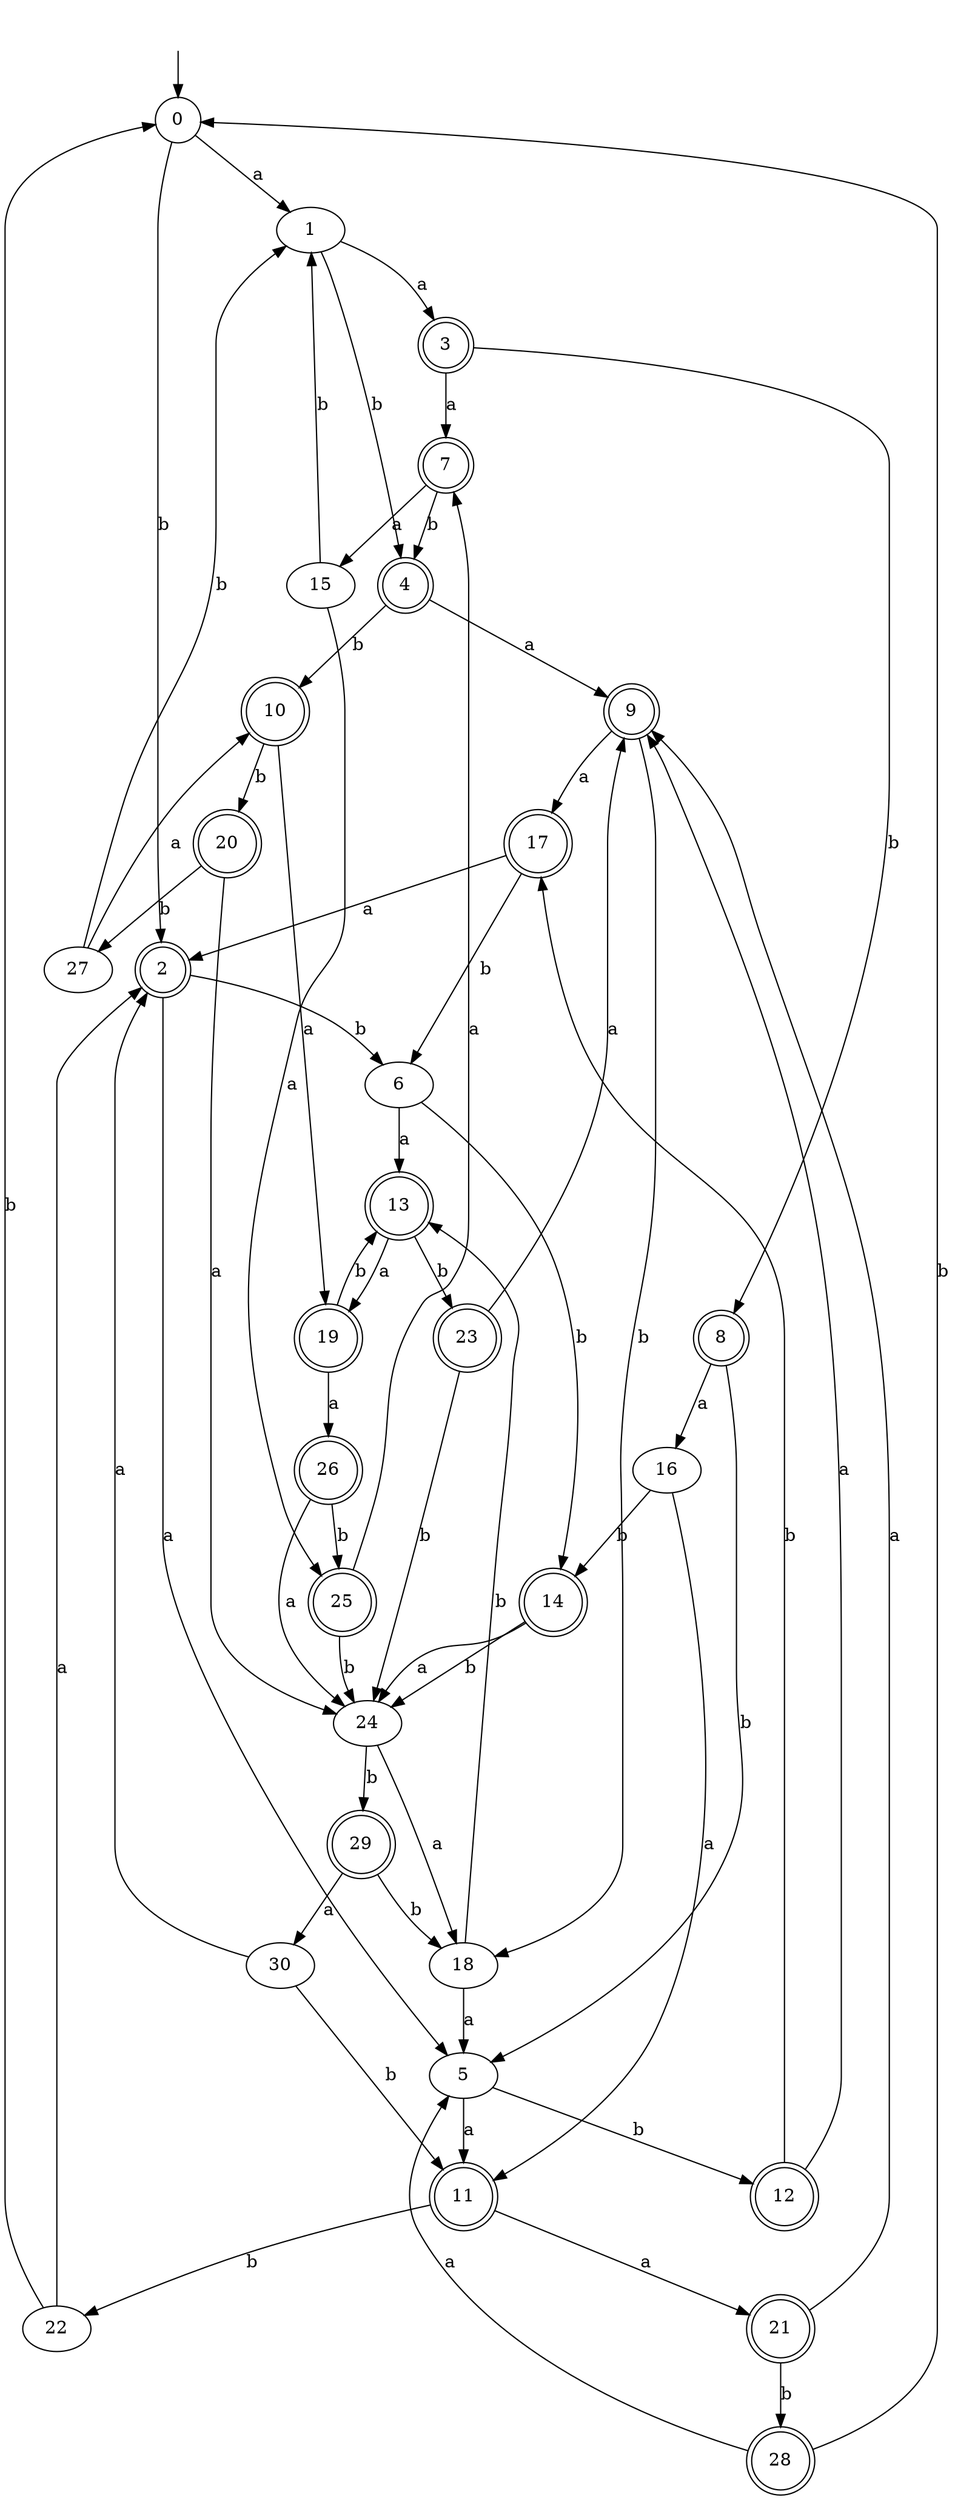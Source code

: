 digraph RandomDFA {
  __start0 [label="", shape=none];
  __start0 -> 0 [label=""];
  0 [shape=circle]
  0 -> 1 [label="a"]
  0 -> 2 [label="b"]
  1
  1 -> 3 [label="a"]
  1 -> 4 [label="b"]
  2 [shape=doublecircle]
  2 -> 5 [label="a"]
  2 -> 6 [label="b"]
  3 [shape=doublecircle]
  3 -> 7 [label="a"]
  3 -> 8 [label="b"]
  4 [shape=doublecircle]
  4 -> 9 [label="a"]
  4 -> 10 [label="b"]
  5
  5 -> 11 [label="a"]
  5 -> 12 [label="b"]
  6
  6 -> 13 [label="a"]
  6 -> 14 [label="b"]
  7 [shape=doublecircle]
  7 -> 15 [label="a"]
  7 -> 4 [label="b"]
  8 [shape=doublecircle]
  8 -> 16 [label="a"]
  8 -> 5 [label="b"]
  9 [shape=doublecircle]
  9 -> 17 [label="a"]
  9 -> 18 [label="b"]
  10 [shape=doublecircle]
  10 -> 19 [label="a"]
  10 -> 20 [label="b"]
  11 [shape=doublecircle]
  11 -> 21 [label="a"]
  11 -> 22 [label="b"]
  12 [shape=doublecircle]
  12 -> 9 [label="a"]
  12 -> 17 [label="b"]
  13 [shape=doublecircle]
  13 -> 19 [label="a"]
  13 -> 23 [label="b"]
  14 [shape=doublecircle]
  14 -> 24 [label="a"]
  14 -> 24 [label="b"]
  15
  15 -> 25 [label="a"]
  15 -> 1 [label="b"]
  16
  16 -> 11 [label="a"]
  16 -> 14 [label="b"]
  17 [shape=doublecircle]
  17 -> 2 [label="a"]
  17 -> 6 [label="b"]
  18
  18 -> 5 [label="a"]
  18 -> 13 [label="b"]
  19 [shape=doublecircle]
  19 -> 26 [label="a"]
  19 -> 13 [label="b"]
  20 [shape=doublecircle]
  20 -> 24 [label="a"]
  20 -> 27 [label="b"]
  21 [shape=doublecircle]
  21 -> 9 [label="a"]
  21 -> 28 [label="b"]
  22
  22 -> 2 [label="a"]
  22 -> 0 [label="b"]
  23 [shape=doublecircle]
  23 -> 9 [label="a"]
  23 -> 24 [label="b"]
  24
  24 -> 18 [label="a"]
  24 -> 29 [label="b"]
  25 [shape=doublecircle]
  25 -> 7 [label="a"]
  25 -> 24 [label="b"]
  26 [shape=doublecircle]
  26 -> 24 [label="a"]
  26 -> 25 [label="b"]
  27
  27 -> 10 [label="a"]
  27 -> 1 [label="b"]
  28 [shape=doublecircle]
  28 -> 5 [label="a"]
  28 -> 0 [label="b"]
  29 [shape=doublecircle]
  29 -> 30 [label="a"]
  29 -> 18 [label="b"]
  30
  30 -> 2 [label="a"]
  30 -> 11 [label="b"]
}
